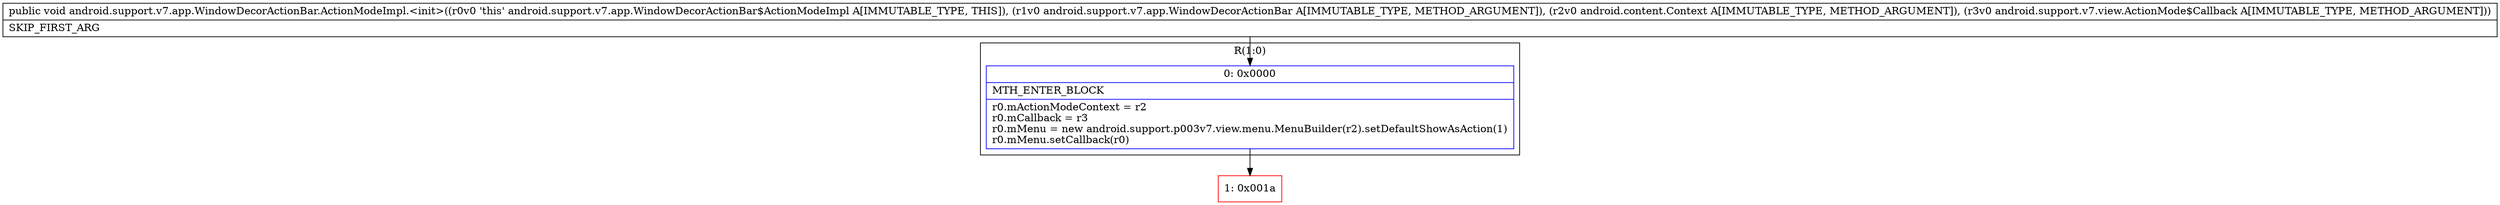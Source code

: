 digraph "CFG forandroid.support.v7.app.WindowDecorActionBar.ActionModeImpl.\<init\>(Landroid\/support\/v7\/app\/WindowDecorActionBar;Landroid\/content\/Context;Landroid\/support\/v7\/view\/ActionMode$Callback;)V" {
subgraph cluster_Region_2110170855 {
label = "R(1:0)";
node [shape=record,color=blue];
Node_0 [shape=record,label="{0\:\ 0x0000|MTH_ENTER_BLOCK\l|r0.mActionModeContext = r2\lr0.mCallback = r3\lr0.mMenu = new android.support.p003v7.view.menu.MenuBuilder(r2).setDefaultShowAsAction(1)\lr0.mMenu.setCallback(r0)\l}"];
}
Node_1 [shape=record,color=red,label="{1\:\ 0x001a}"];
MethodNode[shape=record,label="{public void android.support.v7.app.WindowDecorActionBar.ActionModeImpl.\<init\>((r0v0 'this' android.support.v7.app.WindowDecorActionBar$ActionModeImpl A[IMMUTABLE_TYPE, THIS]), (r1v0 android.support.v7.app.WindowDecorActionBar A[IMMUTABLE_TYPE, METHOD_ARGUMENT]), (r2v0 android.content.Context A[IMMUTABLE_TYPE, METHOD_ARGUMENT]), (r3v0 android.support.v7.view.ActionMode$Callback A[IMMUTABLE_TYPE, METHOD_ARGUMENT]))  | SKIP_FIRST_ARG\l}"];
MethodNode -> Node_0;
Node_0 -> Node_1;
}

